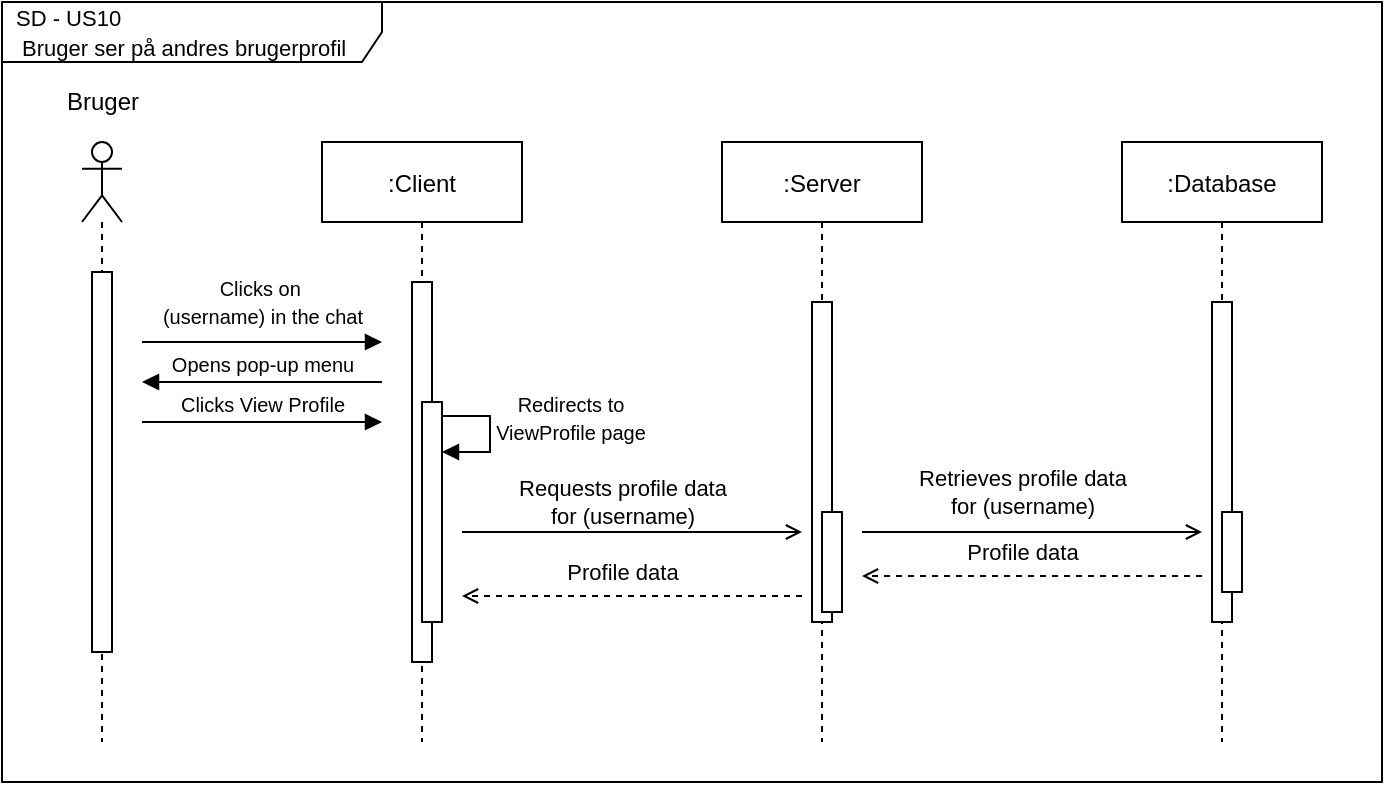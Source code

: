<mxfile version="14.1.8" type="device" pages="5"><diagram id="kgpKYQtTHZ0yAKxKKP6v" name="SYSARK SD"><mxGraphModel dx="1086" dy="816" grid="1" gridSize="10" guides="1" tooltips="1" connect="1" arrows="1" fold="1" page="1" pageScale="1" pageWidth="850" pageHeight="1100" math="0" shadow="0"><root><mxCell id="0"/><mxCell id="1" parent="0"/><mxCell id="-4MREKUJZbwOd86A9Ih7-16" value=":Database" style="shape=umlLifeline;perimeter=lifelinePerimeter;container=1;collapsible=0;recursiveResize=0;rounded=0;shadow=0;strokeWidth=1;" parent="1" vertex="1"><mxGeometry x="560" y="100" width="100" height="300" as="geometry"/></mxCell><mxCell id="-4MREKUJZbwOd86A9Ih7-17" value="" style="points=[];perimeter=orthogonalPerimeter;rounded=0;shadow=0;strokeWidth=1;" parent="-4MREKUJZbwOd86A9Ih7-16" vertex="1"><mxGeometry x="45" y="80" width="10" height="160" as="geometry"/></mxCell><mxCell id="3nuBFxr9cyL0pnOWT2aG-1" value=":Client" style="shape=umlLifeline;perimeter=lifelinePerimeter;container=1;collapsible=0;recursiveResize=0;rounded=0;shadow=0;strokeWidth=1;" parent="1" vertex="1"><mxGeometry x="160" y="100" width="100" height="300" as="geometry"/></mxCell><mxCell id="3nuBFxr9cyL0pnOWT2aG-2" value="" style="points=[];perimeter=orthogonalPerimeter;rounded=0;shadow=0;strokeWidth=1;" parent="3nuBFxr9cyL0pnOWT2aG-1" vertex="1"><mxGeometry x="45" y="70" width="10" height="190" as="geometry"/></mxCell><mxCell id="3nuBFxr9cyL0pnOWT2aG-5" value=":Server" style="shape=umlLifeline;perimeter=lifelinePerimeter;container=1;collapsible=0;recursiveResize=0;rounded=0;shadow=0;strokeWidth=1;" parent="1" vertex="1"><mxGeometry x="360" y="100" width="100" height="300" as="geometry"/></mxCell><mxCell id="3nuBFxr9cyL0pnOWT2aG-6" value="" style="points=[];perimeter=orthogonalPerimeter;rounded=0;shadow=0;strokeWidth=1;" parent="3nuBFxr9cyL0pnOWT2aG-5" vertex="1"><mxGeometry x="45" y="80" width="10" height="160" as="geometry"/></mxCell><mxCell id="-4MREKUJZbwOd86A9Ih7-3" value="" style="points=[];perimeter=orthogonalPerimeter;rounded=0;shadow=0;strokeWidth=1;" parent="1" vertex="1"><mxGeometry x="210" y="230" width="10" height="110" as="geometry"/></mxCell><mxCell id="-4MREKUJZbwOd86A9Ih7-4" value="" style="html=1;verticalAlign=bottom;labelBackgroundColor=none;endArrow=open;endFill=0;" parent="1" edge="1"><mxGeometry width="160" relative="1" as="geometry"><mxPoint x="230" y="295" as="sourcePoint"/><mxPoint x="400" y="295" as="targetPoint"/></mxGeometry></mxCell><mxCell id="-4MREKUJZbwOd86A9Ih7-5" value="Requests profile data&lt;br&gt;for (username)" style="edgeLabel;html=1;align=center;verticalAlign=middle;resizable=0;points=[];" parent="-4MREKUJZbwOd86A9Ih7-4" vertex="1" connectable="0"><mxGeometry x="-0.256" y="1" relative="1" as="geometry"><mxPoint x="16.8" y="-14" as="offset"/></mxGeometry></mxCell><mxCell id="-4MREKUJZbwOd86A9Ih7-6" value="" style="points=[];perimeter=orthogonalPerimeter;rounded=0;shadow=0;strokeWidth=1;" parent="1" vertex="1"><mxGeometry x="410" y="285" width="10" height="50" as="geometry"/></mxCell><mxCell id="-4MREKUJZbwOd86A9Ih7-7" value="" style="html=1;verticalAlign=bottom;labelBackgroundColor=none;endArrow=open;endFill=0;" parent="1" edge="1"><mxGeometry width="160" relative="1" as="geometry"><mxPoint x="430" y="295" as="sourcePoint"/><mxPoint x="600" y="295" as="targetPoint"/></mxGeometry></mxCell><mxCell id="-4MREKUJZbwOd86A9Ih7-8" value="Retrieves profile data&lt;br&gt;for (username)" style="edgeLabel;html=1;align=center;verticalAlign=middle;resizable=0;points=[];" parent="-4MREKUJZbwOd86A9Ih7-7" vertex="1" connectable="0"><mxGeometry x="-0.256" y="1" relative="1" as="geometry"><mxPoint x="16.8" y="-19" as="offset"/></mxGeometry></mxCell><mxCell id="-4MREKUJZbwOd86A9Ih7-9" value="" style="html=1;verticalAlign=bottom;labelBackgroundColor=none;endArrow=open;endFill=0;dashed=1;" parent="1" edge="1"><mxGeometry width="160" relative="1" as="geometry"><mxPoint x="600" y="317" as="sourcePoint"/><mxPoint x="430" y="317" as="targetPoint"/></mxGeometry></mxCell><mxCell id="-4MREKUJZbwOd86A9Ih7-10" value="Profile data" style="edgeLabel;html=1;align=center;verticalAlign=middle;resizable=0;points=[];" parent="-4MREKUJZbwOd86A9Ih7-9" vertex="1" connectable="0"><mxGeometry x="0.222" y="1" relative="1" as="geometry"><mxPoint x="14" y="-13" as="offset"/></mxGeometry></mxCell><mxCell id="-4MREKUJZbwOd86A9Ih7-11" value="" style="html=1;verticalAlign=bottom;labelBackgroundColor=none;endArrow=open;endFill=0;dashed=1;" parent="1" edge="1"><mxGeometry width="160" relative="1" as="geometry"><mxPoint x="400" y="327" as="sourcePoint"/><mxPoint x="230" y="327" as="targetPoint"/></mxGeometry></mxCell><mxCell id="-4MREKUJZbwOd86A9Ih7-12" value="Profile data" style="edgeLabel;html=1;align=center;verticalAlign=middle;resizable=0;points=[];" parent="-4MREKUJZbwOd86A9Ih7-11" vertex="1" connectable="0"><mxGeometry x="0.222" y="1" relative="1" as="geometry"><mxPoint x="14" y="-13" as="offset"/></mxGeometry></mxCell><mxCell id="-4MREKUJZbwOd86A9Ih7-14" value="" style="points=[];perimeter=orthogonalPerimeter;rounded=0;shadow=0;strokeWidth=1;" parent="1" vertex="1"><mxGeometry x="610" y="285" width="10" height="40" as="geometry"/></mxCell><mxCell id="-4MREKUJZbwOd86A9Ih7-15" value="" style="shape=umlLifeline;participant=umlActor;perimeter=lifelinePerimeter;whiteSpace=wrap;html=1;container=1;collapsible=0;recursiveResize=0;verticalAlign=top;spacingTop=36;outlineConnect=0;" parent="1" vertex="1"><mxGeometry x="40" y="100" width="20" height="300" as="geometry"/></mxCell><mxCell id="-4MREKUJZbwOd86A9Ih7-18" value="" style="points=[];perimeter=orthogonalPerimeter;rounded=0;shadow=0;strokeWidth=1;" parent="-4MREKUJZbwOd86A9Ih7-15" vertex="1"><mxGeometry x="5" y="65" width="10" height="190" as="geometry"/></mxCell><mxCell id="-4MREKUJZbwOd86A9Ih7-19" value="" style="endArrow=block;html=1;endFill=1;" parent="1" edge="1"><mxGeometry relative="1" as="geometry"><mxPoint x="70" y="240" as="sourcePoint"/><mxPoint x="190" y="240" as="targetPoint"/></mxGeometry></mxCell><mxCell id="-4MREKUJZbwOd86A9Ih7-20" value="&lt;font style=&quot;font-size: 10px&quot;&gt;Clicks View Profile&lt;/font&gt;" style="edgeLabel;resizable=0;html=1;align=center;verticalAlign=middle;" parent="-4MREKUJZbwOd86A9Ih7-19" connectable="0" vertex="1"><mxGeometry relative="1" as="geometry"><mxPoint y="-9" as="offset"/></mxGeometry></mxCell><mxCell id="-4MREKUJZbwOd86A9Ih7-21" value="" style="endArrow=block;html=1;endFill=1;" parent="1" edge="1"><mxGeometry relative="1" as="geometry"><mxPoint x="190" y="220" as="sourcePoint"/><mxPoint x="70" y="220" as="targetPoint"/></mxGeometry></mxCell><mxCell id="-4MREKUJZbwOd86A9Ih7-22" value="&lt;font style=&quot;font-size: 10px&quot;&gt;Opens pop-up menu&lt;/font&gt;" style="edgeLabel;resizable=0;html=1;align=center;verticalAlign=middle;" parent="-4MREKUJZbwOd86A9Ih7-21" connectable="0" vertex="1"><mxGeometry relative="1" as="geometry"><mxPoint y="-9" as="offset"/></mxGeometry></mxCell><mxCell id="-4MREKUJZbwOd86A9Ih7-23" value="" style="endArrow=block;html=1;endFill=1;" parent="1" edge="1"><mxGeometry relative="1" as="geometry"><mxPoint x="70" y="200" as="sourcePoint"/><mxPoint x="190" y="200" as="targetPoint"/></mxGeometry></mxCell><mxCell id="-4MREKUJZbwOd86A9Ih7-24" value="&lt;font style=&quot;font-size: 10px&quot;&gt;Clicks on&amp;nbsp;&lt;br&gt;(username) in the chat&lt;/font&gt;" style="edgeLabel;resizable=0;html=1;align=center;verticalAlign=middle;" parent="-4MREKUJZbwOd86A9Ih7-23" connectable="0" vertex="1"><mxGeometry relative="1" as="geometry"><mxPoint y="-20" as="offset"/></mxGeometry></mxCell><mxCell id="-4MREKUJZbwOd86A9Ih7-25" value="" style="endArrow=block;html=1;endFill=1;rounded=0;" parent="1" edge="1"><mxGeometry relative="1" as="geometry"><mxPoint x="220" y="237" as="sourcePoint"/><mxPoint x="220" y="255" as="targetPoint"/><Array as="points"><mxPoint x="244" y="237"/><mxPoint x="244" y="255"/></Array></mxGeometry></mxCell><mxCell id="-4MREKUJZbwOd86A9Ih7-26" value="&lt;font style=&quot;font-size: 10px&quot;&gt;Redirects to &lt;br&gt;ViewProfile page&lt;/font&gt;" style="edgeLabel;resizable=0;html=1;align=center;verticalAlign=middle;" parent="-4MREKUJZbwOd86A9Ih7-25" connectable="0" vertex="1"><mxGeometry relative="1" as="geometry"><mxPoint x="40" y="-7.93" as="offset"/></mxGeometry></mxCell><mxCell id="-4MREKUJZbwOd86A9Ih7-27" value="&lt;font style=&quot;font-size: 11px&quot;&gt;SD - US10&lt;br&gt;&lt;span style=&quot;left: 99.762px ; top: 541.082px ; font-family: sans-serif ; transform: scalex(1.089)&quot;&gt;&amp;nbsp;Bruger ser på andres brugerprofil&lt;/span&gt;&lt;/font&gt;" style="shape=umlFrame;whiteSpace=wrap;html=1;width=190;height=30;boundedLbl=1;verticalAlign=middle;align=left;spacingLeft=5;" parent="1" vertex="1"><mxGeometry y="30" width="690" height="390" as="geometry"/></mxCell><mxCell id="X7jcPMigIsCYdYGjMuU6-1" value="Bruger" style="text;html=1;align=center;verticalAlign=middle;resizable=0;points=[];autosize=1;" parent="1" vertex="1"><mxGeometry x="25" y="70" width="50" height="20" as="geometry"/></mxCell></root></mxGraphModel></diagram><diagram id="dwICoevYDX-dSV0IDOx_" name="SD - Server"><mxGraphModel dx="1086" dy="816" grid="1" gridSize="10" guides="1" tooltips="1" connect="1" arrows="1" fold="1" page="1" pageScale="1" pageWidth="1100" pageHeight="850" math="0" shadow="0"><root><mxCell id="p3nzAgSkB_G8wSDth4Tr-0"/><mxCell id="p3nzAgSkB_G8wSDth4Tr-1" parent="p3nzAgSkB_G8wSDth4Tr-0"/><mxCell id="1iP27KRbwyOSpCIo-CJY-27" value="&lt;font style=&quot;font-size: 11px&quot;&gt;&lt;b&gt;SD&lt;/b&gt; Server - US10&lt;br&gt;&lt;span style=&quot;left: 99.762px ; top: 541.082px ; font-family: sans-serif ; transform: scalex(1.089)&quot;&gt;Bruger ser på andres brugerprofil&lt;/span&gt;&lt;/font&gt;" style="shape=umlFrame;whiteSpace=wrap;html=1;width=190;height=30;boundedLbl=1;verticalAlign=middle;align=left;spacingLeft=5;" parent="p3nzAgSkB_G8wSDth4Tr-1" vertex="1"><mxGeometry x="40" y="40" width="620" height="260" as="geometry"/></mxCell><mxCell id="1iP27KRbwyOSpCIo-CJY-29" value="Client&lt;br&gt;" style="shape=umlLifeline;participant=umlActor;perimeter=lifelinePerimeter;whiteSpace=wrap;html=1;container=1;collapsible=0;recursiveResize=0;verticalAlign=top;spacingTop=36;outlineConnect=0;fillColor=#99CCFF;labelBackgroundColor=#ffffff;" parent="p3nzAgSkB_G8wSDth4Tr-1" vertex="1"><mxGeometry x="60" y="80" width="20" height="200" as="geometry"/></mxCell><mxCell id="1iP27KRbwyOSpCIo-CJY-30" value="«Controller»&lt;br&gt;:ProfileController" style="shape=umlLifeline;perimeter=lifelinePerimeter;whiteSpace=wrap;html=1;container=1;collapsible=0;recursiveResize=0;outlineConnect=0;labelBackgroundColor=#ffffff;" parent="p3nzAgSkB_G8wSDth4Tr-1" vertex="1"><mxGeometry x="140" y="80" width="100" height="200" as="geometry"/></mxCell><mxCell id="1iP27KRbwyOSpCIo-CJY-32" value="«Boundary»&lt;br&gt;:ProfileService" style="shape=umlLifeline;perimeter=lifelinePerimeter;whiteSpace=wrap;html=1;container=1;collapsible=0;recursiveResize=0;outlineConnect=0;labelBackgroundColor=#ffffff;" parent="p3nzAgSkB_G8wSDth4Tr-1" vertex="1"><mxGeometry x="260" y="80" width="100" height="200" as="geometry"/></mxCell><mxCell id="1iP27KRbwyOSpCIo-CJY-36" value="" style="shape=cylinder3;whiteSpace=wrap;html=1;boundedLbl=1;backgroundOutline=1;size=7.724;labelBackgroundColor=#ffffff;strokeColor=#000000;fillColor=#99CCFF;fontColor=#000000;" parent="p3nzAgSkB_G8wSDth4Tr-1" vertex="1"><mxGeometry x="420" y="80" width="20" height="40" as="geometry"/></mxCell><mxCell id="1iP27KRbwyOSpCIo-CJY-37" value="" style="endArrow=none;dashed=1;html=1;fontColor=#000000;" parent="p3nzAgSkB_G8wSDth4Tr-1" edge="1"><mxGeometry width="50" height="50" relative="1" as="geometry"><mxPoint x="430" y="280" as="sourcePoint"/><mxPoint x="430" y="120" as="targetPoint"/></mxGeometry></mxCell><mxCell id="1iP27KRbwyOSpCIo-CJY-38" value="Database" style="text;html=1;align=center;verticalAlign=middle;resizable=0;points=[];autosize=1;fontColor=#000000;labelBackgroundColor=#ffffff;" parent="p3nzAgSkB_G8wSDth4Tr-1" vertex="1"><mxGeometry x="395" y="120" width="70" height="20" as="geometry"/></mxCell><mxCell id="1iP27KRbwyOSpCIo-CJY-45" value="" style="html=1;points=[];perimeter=orthogonalPerimeter;labelBackgroundColor=#ffffff;" parent="p3nzAgSkB_G8wSDth4Tr-1" vertex="1"><mxGeometry x="425" y="210" width="10" height="30" as="geometry"/></mxCell><mxCell id="1iP27KRbwyOSpCIo-CJY-48" value="" style="html=1;points=[];perimeter=orthogonalPerimeter;labelBackgroundColor=#ffffff;" parent="p3nzAgSkB_G8wSDth4Tr-1" vertex="1"><mxGeometry x="65" y="170" width="10" height="100" as="geometry"/></mxCell><mxCell id="1iP27KRbwyOSpCIo-CJY-49" value="" style="html=1;points=[];perimeter=orthogonalPerimeter;labelBackgroundColor=#ffffff;" parent="p3nzAgSkB_G8wSDth4Tr-1" vertex="1"><mxGeometry x="185" y="170" width="10" height="90" as="geometry"/></mxCell><mxCell id="1iP27KRbwyOSpCIo-CJY-50" value="" style="html=1;points=[];perimeter=orthogonalPerimeter;labelBackgroundColor=#ffffff;" parent="p3nzAgSkB_G8wSDth4Tr-1" vertex="1"><mxGeometry x="305" y="190" width="10" height="60" as="geometry"/></mxCell><mxCell id="1iP27KRbwyOSpCIo-CJY-42" value="&lt;span&gt;_profileService.Get([username]);&lt;/span&gt;" style="html=1;verticalAlign=bottom;endArrow=open;fontColor=#000000;endFill=0;align=left;entryX=-0.003;entryY=0;entryDx=0;entryDy=0;entryPerimeter=0;" parent="p3nzAgSkB_G8wSDth4Tr-1" target="1iP27KRbwyOSpCIo-CJY-50" edge="1"><mxGeometry x="-1" width="80" relative="1" as="geometry"><mxPoint x="195" y="190" as="sourcePoint"/><mxPoint x="285" y="190" as="targetPoint"/><mxPoint as="offset"/></mxGeometry></mxCell><mxCell id="1iP27KRbwyOSpCIo-CJY-43" value="&lt;span&gt;_profile.Find&amp;lt;UserProfile&amp;gt;(userProfile =&amp;gt;&lt;/span&gt;" style="html=1;verticalAlign=bottom;endArrow=open;fontColor=#000000;endFill=0;align=left;entryX=-0.003;entryY=0.001;entryDx=0;entryDy=0;entryPerimeter=0;" parent="p3nzAgSkB_G8wSDth4Tr-1" target="1iP27KRbwyOSpCIo-CJY-45" edge="1"><mxGeometry x="-1" width="80" relative="1" as="geometry"><mxPoint x="315" y="209.86" as="sourcePoint"/><mxPoint x="405" y="209.86" as="targetPoint"/><mxPoint as="offset"/></mxGeometry></mxCell><mxCell id="1iP27KRbwyOSpCIo-CJY-44" value="&lt;span&gt;[userProfile]&lt;/span&gt;" style="html=1;verticalAlign=bottom;endArrow=open;fontColor=#000000;endFill=0;align=center;entryX=1.004;entryY=0.832;entryDx=0;entryDy=0;entryPerimeter=0;dashed=1;" parent="p3nzAgSkB_G8wSDth4Tr-1" target="1iP27KRbwyOSpCIo-CJY-50" edge="1"><mxGeometry x="-0.125" width="80" relative="1" as="geometry"><mxPoint x="425" y="240" as="sourcePoint"/><mxPoint x="335" y="240" as="targetPoint"/><mxPoint as="offset"/></mxGeometry></mxCell><mxCell id="1iP27KRbwyOSpCIo-CJY-46" value="&lt;span&gt;[userProfile]&lt;/span&gt;" style="html=1;verticalAlign=bottom;endArrow=open;fontColor=#000000;endFill=0;align=center;entryX=1.027;entryY=0.893;entryDx=0;entryDy=0;entryPerimeter=0;dashed=1;" parent="p3nzAgSkB_G8wSDth4Tr-1" target="1iP27KRbwyOSpCIo-CJY-49" edge="1"><mxGeometry x="-0.125" width="80" relative="1" as="geometry"><mxPoint x="305" y="250.0" as="sourcePoint"/><mxPoint x="205" y="250.34" as="targetPoint"/><mxPoint as="offset"/></mxGeometry></mxCell><mxCell id="1iP27KRbwyOSpCIo-CJY-47" value="&lt;span&gt;Ok([userProfile])&lt;/span&gt;" style="html=1;verticalAlign=bottom;endArrow=open;fontColor=#000000;endFill=0;align=center;entryX=1.036;entryY=0.902;entryDx=0;entryDy=0;entryPerimeter=0;dashed=1;" parent="p3nzAgSkB_G8wSDth4Tr-1" target="1iP27KRbwyOSpCIo-CJY-48" edge="1"><mxGeometry x="-0.125" width="80" relative="1" as="geometry"><mxPoint x="185" y="260.0" as="sourcePoint"/><mxPoint x="85" y="260.34" as="targetPoint"/><mxPoint as="offset"/></mxGeometry></mxCell><mxCell id="1iP27KRbwyOSpCIo-CJY-40" value="&lt;span style=&quot;text-align: left&quot;&gt;Get(/profile/[usernamer]);&lt;/span&gt;" style="html=1;verticalAlign=bottom;endArrow=open;fontColor=#000000;endFill=0;entryX=-0.003;entryY=0.002;entryDx=0;entryDy=0;entryPerimeter=0;" parent="p3nzAgSkB_G8wSDth4Tr-1" target="1iP27KRbwyOSpCIo-CJY-49" edge="1"><mxGeometry width="80" relative="1" as="geometry"><mxPoint x="75" y="170" as="sourcePoint"/><mxPoint x="165" y="170" as="targetPoint"/></mxGeometry></mxCell><mxCell id="1iP27KRbwyOSpCIo-CJY-52" value="&lt;span style=&quot;font-size: 11px;&quot;&gt;&amp;nbsp;userProfile.username == [username])&lt;br&gt;.FirstOrDefault();&lt;/span&gt;" style="text;html=1;align=left;verticalAlign=middle;resizable=0;points=[];autosize=1;fontColor=#000000;labelBackgroundColor=none;" parent="p3nzAgSkB_G8wSDth4Tr-1" vertex="1"><mxGeometry x="450" y="204" width="200" height="30" as="geometry"/></mxCell></root></mxGraphModel></diagram><diagram id="nLiEvU-mpcy45xcdWbL1" name="CD-Server"><mxGraphModel dx="1086" dy="816" grid="1" gridSize="10" guides="1" tooltips="1" connect="1" arrows="1" fold="1" page="1" pageScale="1" pageWidth="827" pageHeight="1169" math="0" shadow="0"><root><mxCell id="OpJKhyS6EPRBMvLj7UTG-0"/><mxCell id="OpJKhyS6EPRBMvLj7UTG-1" parent="OpJKhyS6EPRBMvLj7UTG-0"/><mxCell id="OpJKhyS6EPRBMvLj7UTG-2" value="&lt;font style=&quot;font-size: 11px&quot;&gt;&lt;b&gt;CD&lt;/b&gt; Server - US10&lt;br&gt;&lt;span style=&quot;left: 99.762px ; top: 541.082px ; font-family: sans-serif ; transform: scalex(1.089)&quot;&gt;Bruger ser på andres brugerprofil&lt;/span&gt;&lt;/font&gt;" style="shape=umlFrame;whiteSpace=wrap;html=1;width=190;height=30;boundedLbl=1;verticalAlign=middle;align=left;spacingLeft=5;" parent="OpJKhyS6EPRBMvLj7UTG-1" vertex="1"><mxGeometry x="100" width="530" height="260" as="geometry"/></mxCell><mxCell id="OpJKhyS6EPRBMvLj7UTG-28" style="edgeStyle=orthogonalEdgeStyle;rounded=0;orthogonalLoop=1;jettySize=auto;html=1;endArrow=open;endFill=0;endSize=12;" parent="OpJKhyS6EPRBMvLj7UTG-1" source="OpJKhyS6EPRBMvLj7UTG-20" target="OpJKhyS6EPRBMvLj7UTG-24" edge="1"><mxGeometry relative="1" as="geometry"/></mxCell><mxCell id="OpJKhyS6EPRBMvLj7UTG-20" value="«Controller»&#10;ProfileController" style="swimlane;fontStyle=1;align=center;verticalAlign=top;childLayout=stackLayout;horizontal=1;startSize=40;horizontalStack=0;resizeParent=1;resizeParentMax=0;resizeLast=0;collapsible=1;marginBottom=0;" parent="OpJKhyS6EPRBMvLj7UTG-1" vertex="1"><mxGeometry x="120" y="40" width="220" height="104" as="geometry"/></mxCell><mxCell id="OpJKhyS6EPRBMvLj7UTG-21" value="- _profileService : ProfileService" style="text;strokeColor=none;fillColor=none;align=left;verticalAlign=top;spacingLeft=4;spacingRight=4;overflow=hidden;rotatable=0;points=[[0,0.5],[1,0.5]];portConstraint=eastwest;" parent="OpJKhyS6EPRBMvLj7UTG-20" vertex="1"><mxGeometry y="40" width="220" height="30" as="geometry"/></mxCell><mxCell id="OpJKhyS6EPRBMvLj7UTG-22" value="" style="line;strokeWidth=1;fillColor=none;align=left;verticalAlign=middle;spacingTop=-1;spacingLeft=3;spacingRight=3;rotatable=0;labelPosition=right;points=[];portConstraint=eastwest;" parent="OpJKhyS6EPRBMvLj7UTG-20" vertex="1"><mxGeometry y="70" width="220" height="8" as="geometry"/></mxCell><mxCell id="OpJKhyS6EPRBMvLj7UTG-23" value="+ GetProfile(User user) : ActionResult" style="text;strokeColor=none;fillColor=none;align=left;verticalAlign=top;spacingLeft=4;spacingRight=4;overflow=hidden;rotatable=0;points=[[0,0.5],[1,0.5]];portConstraint=eastwest;" parent="OpJKhyS6EPRBMvLj7UTG-20" vertex="1"><mxGeometry y="78" width="220" height="26" as="geometry"/></mxCell><mxCell id="OpJKhyS6EPRBMvLj7UTG-37" style="edgeStyle=orthogonalEdgeStyle;rounded=0;orthogonalLoop=1;jettySize=auto;html=1;endArrow=open;endFill=0;endSize=12;" parent="OpJKhyS6EPRBMvLj7UTG-1" source="OpJKhyS6EPRBMvLj7UTG-24" target="OpJKhyS6EPRBMvLj7UTG-33" edge="1"><mxGeometry relative="1" as="geometry"/></mxCell><mxCell id="OpJKhyS6EPRBMvLj7UTG-24" value="«Boundary»&#10;ProfileController" style="swimlane;fontStyle=1;align=center;verticalAlign=top;childLayout=stackLayout;horizontal=1;startSize=40;horizontalStack=0;resizeParent=1;resizeParentMax=0;resizeLast=0;collapsible=1;marginBottom=0;" parent="OpJKhyS6EPRBMvLj7UTG-1" vertex="1"><mxGeometry x="400" y="40" width="210" height="104" as="geometry"/></mxCell><mxCell id="OpJKhyS6EPRBMvLj7UTG-25" value="- _profile : IMongoCollection&lt;Profile&gt;" style="text;strokeColor=none;fillColor=none;align=left;verticalAlign=top;spacingLeft=4;spacingRight=4;overflow=hidden;rotatable=0;points=[[0,0.5],[1,0.5]];portConstraint=eastwest;" parent="OpJKhyS6EPRBMvLj7UTG-24" vertex="1"><mxGeometry y="40" width="210" height="30" as="geometry"/></mxCell><mxCell id="OpJKhyS6EPRBMvLj7UTG-26" value="" style="line;strokeWidth=1;fillColor=none;align=left;verticalAlign=middle;spacingTop=-1;spacingLeft=3;spacingRight=3;rotatable=0;labelPosition=right;points=[];portConstraint=eastwest;" parent="OpJKhyS6EPRBMvLj7UTG-24" vertex="1"><mxGeometry y="70" width="210" height="8" as="geometry"/></mxCell><mxCell id="OpJKhyS6EPRBMvLj7UTG-27" value="+ Get(string username) : Profile" style="text;strokeColor=none;fillColor=none;align=left;verticalAlign=top;spacingLeft=4;spacingRight=4;overflow=hidden;rotatable=0;points=[[0,0.5],[1,0.5]];portConstraint=eastwest;" parent="OpJKhyS6EPRBMvLj7UTG-24" vertex="1"><mxGeometry y="78" width="210" height="26" as="geometry"/></mxCell><mxCell id="OpJKhyS6EPRBMvLj7UTG-33" value="«Domain»&#10;Profile" style="swimlane;fontStyle=1;align=center;verticalAlign=top;childLayout=stackLayout;horizontal=1;startSize=40;horizontalStack=0;resizeParent=1;resizeParentMax=0;resizeLast=0;collapsible=1;marginBottom=0;" parent="OpJKhyS6EPRBMvLj7UTG-1" vertex="1"><mxGeometry x="410" y="200" width="190" height="48" as="geometry"/></mxCell><mxCell id="OpJKhyS6EPRBMvLj7UTG-35" value="" style="line;strokeWidth=1;fillColor=none;align=left;verticalAlign=middle;spacingTop=-1;spacingLeft=3;spacingRight=3;rotatable=0;labelPosition=right;points=[];portConstraint=eastwest;" parent="OpJKhyS6EPRBMvLj7UTG-33" vertex="1"><mxGeometry y="40" width="190" height="8" as="geometry"/></mxCell></root></mxGraphModel></diagram><diagram id="oRT8TdTOY5az-xgzqiDE" name="SD-FE-US10"><mxGraphModel dx="905" dy="680" grid="1" gridSize="10" guides="1" tooltips="1" connect="1" arrows="1" fold="1" page="1" pageScale="1" pageWidth="1100" pageHeight="850" math="0" shadow="0"><root><mxCell id="ItzU4c8p7OVXPpzZWS---0"/><mxCell id="ItzU4c8p7OVXPpzZWS---1" parent="ItzU4c8p7OVXPpzZWS---0"/><mxCell id="ItzU4c8p7OVXPpzZWS---2" value="«Controller»&lt;br&gt;:ViewProfile&lt;br&gt;Component" style="shape=umlLifeline;perimeter=lifelinePerimeter;whiteSpace=wrap;html=1;container=1;collapsible=0;recursiveResize=0;outlineConnect=0;labelBackgroundColor=#ffffff;size=50;" vertex="1" parent="ItzU4c8p7OVXPpzZWS---1"><mxGeometry x="140" y="70" width="100" height="240" as="geometry"/></mxCell><mxCell id="ItzU4c8p7OVXPpzZWS---8" value="" style="html=1;points=[];perimeter=orthogonalPerimeter;" vertex="1" parent="ItzU4c8p7OVXPpzZWS---2"><mxGeometry x="45" y="70" width="10" height="150" as="geometry"/></mxCell><mxCell id="ItzU4c8p7OVXPpzZWS---3" value="«Boundary»&lt;br&gt;:ProfileService" style="shape=umlLifeline;perimeter=lifelinePerimeter;whiteSpace=wrap;html=1;container=1;collapsible=0;recursiveResize=0;outlineConnect=0;labelBackgroundColor=#ffffff;" vertex="1" parent="ItzU4c8p7OVXPpzZWS---1"><mxGeometry x="330" y="70" width="100" height="240" as="geometry"/></mxCell><mxCell id="-wYJHmq76L8tcRMMC0u--2" value="" style="html=1;points=[];perimeter=orthogonalPerimeter;" vertex="1" parent="ItzU4c8p7OVXPpzZWS---3"><mxGeometry x="45" y="65" width="10" height="155" as="geometry"/></mxCell><mxCell id="ItzU4c8p7OVXPpzZWS---4" value="Backend" style="shape=cylinder3;whiteSpace=wrap;html=1;boundedLbl=1;backgroundOutline=1;size=0;labelBackgroundColor=#ffffff;strokeColor=#000000;fillColor=#99CCFF;fontColor=#000000;" vertex="1" parent="ItzU4c8p7OVXPpzZWS---1"><mxGeometry x="607" y="80" width="20" height="40" as="geometry"/></mxCell><mxCell id="ItzU4c8p7OVXPpzZWS---5" value="" style="endArrow=none;dashed=1;html=1;" edge="1" parent="ItzU4c8p7OVXPpzZWS---1" source="ItzU4c8p7OVXPpzZWS---6"><mxGeometry width="50" height="50" relative="1" as="geometry"><mxPoint x="616.84" y="1650" as="sourcePoint"/><mxPoint x="616.5" y="120" as="targetPoint"/></mxGeometry></mxCell><mxCell id="ItzU4c8p7OVXPpzZWS---6" value="" style="html=1;points=[];perimeter=orthogonalPerimeter;" vertex="1" parent="ItzU4c8p7OVXPpzZWS---1"><mxGeometry x="612" y="135" width="10" height="135" as="geometry"/></mxCell><mxCell id="ItzU4c8p7OVXPpzZWS---7" value="" style="endArrow=none;dashed=1;html=1;" edge="1" parent="ItzU4c8p7OVXPpzZWS---1"><mxGeometry width="50" height="50" relative="1" as="geometry"><mxPoint x="616.66" y="285" as="sourcePoint"/><mxPoint x="616.66" y="270" as="targetPoint"/></mxGeometry></mxCell><mxCell id="ItzU4c8p7OVXPpzZWS---9" value="" style="endArrow=open;startArrow=none;endFill=0;startFill=0;endSize=8;html=1;verticalAlign=bottom;labelBackgroundColor=none;strokeWidth=1;" edge="1" parent="ItzU4c8p7OVXPpzZWS---1"><mxGeometry width="160" relative="1" as="geometry"><mxPoint x="90" y="160" as="sourcePoint"/><mxPoint x="180" y="160" as="targetPoint"/></mxGeometry></mxCell><mxCell id="ItzU4c8p7OVXPpzZWS---10" value="navigated to viewprofile/username" style="edgeLabel;html=1;align=center;verticalAlign=middle;resizable=0;points=[];" vertex="1" connectable="0" parent="ItzU4c8p7OVXPpzZWS---9"><mxGeometry x="-0.578" y="-1" relative="1" as="geometry"><mxPoint x="-19" y="-11" as="offset"/></mxGeometry></mxCell><mxCell id="MSu6RvaVP8hijPSDm8J4-0" value="" style="endArrow=block;html=1;endFill=1;rounded=0;" edge="1" parent="ItzU4c8p7OVXPpzZWS---1"><mxGeometry relative="1" as="geometry"><mxPoint x="200" y="166" as="sourcePoint"/><mxPoint x="200" y="270" as="targetPoint"/><Array as="points"><mxPoint x="224" y="166"/><mxPoint x="224" y="270"/></Array></mxGeometry></mxCell><mxCell id="MSu6RvaVP8hijPSDm8J4-1" value="&lt;span style=&quot;font-size: 10px&quot;&gt;ngOnInit()&lt;/span&gt;" style="edgeLabel;resizable=0;html=1;align=center;verticalAlign=middle;" connectable="0" vertex="1" parent="MSu6RvaVP8hijPSDm8J4-0"><mxGeometry relative="1" as="geometry"><mxPoint x="26" y="-47.86" as="offset"/></mxGeometry></mxCell><mxCell id="-wYJHmq76L8tcRMMC0u--0" value="" style="endArrow=block;startArrow=none;endFill=1;startFill=0;endSize=8;html=1;verticalAlign=bottom;labelBackgroundColor=none;strokeWidth=1;" edge="1" parent="ItzU4c8p7OVXPpzZWS---1"><mxGeometry width="160" relative="1" as="geometry"><mxPoint x="230" y="200" as="sourcePoint"/><mxPoint x="370" y="200" as="targetPoint"/></mxGeometry></mxCell><mxCell id="-wYJHmq76L8tcRMMC0u--1" value="getProfile(username)" style="edgeLabel;html=1;align=center;verticalAlign=middle;resizable=0;points=[];" vertex="1" connectable="0" parent="-wYJHmq76L8tcRMMC0u--0"><mxGeometry x="-0.578" y="-1" relative="1" as="geometry"><mxPoint x="40.34" y="-11" as="offset"/></mxGeometry></mxCell><mxCell id="-wYJHmq76L8tcRMMC0u--3" value="" style="endArrow=block;startArrow=none;endFill=1;startFill=0;endSize=8;html=1;verticalAlign=bottom;labelBackgroundColor=none;strokeWidth=1;" edge="1" parent="ItzU4c8p7OVXPpzZWS---1"><mxGeometry width="160" relative="1" as="geometry"><mxPoint x="390" y="210" as="sourcePoint"/><mxPoint x="610" y="210" as="targetPoint"/></mxGeometry></mxCell><mxCell id="-wYJHmq76L8tcRMMC0u--4" value="&lt;span style=&quot;text-align: left&quot;&gt;Get(/profile/[username]);&lt;/span&gt;" style="edgeLabel;html=1;align=center;verticalAlign=middle;resizable=0;points=[];" vertex="1" connectable="0" parent="-wYJHmq76L8tcRMMC0u--3"><mxGeometry x="-0.578" y="-1" relative="1" as="geometry"><mxPoint x="40.34" y="-11" as="offset"/></mxGeometry></mxCell><mxCell id="vI0sLVc8R9zybCoH13Hw-0" value="&lt;span&gt;[userProfile]&lt;/span&gt;" style="html=1;verticalAlign=bottom;endArrow=open;fontColor=#000000;endFill=0;align=center;dashed=1;" edge="1" parent="ItzU4c8p7OVXPpzZWS---1"><mxGeometry x="-0.125" width="80" relative="1" as="geometry"><mxPoint x="610" y="240" as="sourcePoint"/><mxPoint x="390" y="240" as="targetPoint"/><mxPoint as="offset"/></mxGeometry></mxCell><mxCell id="vI0sLVc8R9zybCoH13Hw-1" value="&lt;span&gt;[userProfile]&lt;/span&gt;" style="html=1;verticalAlign=bottom;endArrow=open;fontColor=#000000;endFill=0;align=center;dashed=1;" edge="1" parent="ItzU4c8p7OVXPpzZWS---1"><mxGeometry x="-0.125" width="80" relative="1" as="geometry"><mxPoint x="370" y="250" as="sourcePoint"/><mxPoint x="230" y="250" as="targetPoint"/><mxPoint as="offset"/></mxGeometry></mxCell><mxCell id="bNwuJGz7dqLSrfHiWUJ_-0" value="&lt;font style=&quot;font-size: 11px&quot;&gt;&lt;b&gt;SD&lt;/b&gt; Frontend- US10&lt;br&gt;&lt;span style=&quot;left: 99.762px ; top: 541.082px ; font-family: sans-serif ; transform: scalex(1.089)&quot;&gt;Bruger ser på andres brugerprofil&lt;/span&gt;&lt;/font&gt;" style="shape=umlFrame;whiteSpace=wrap;html=1;width=190;height=30;boundedLbl=1;verticalAlign=middle;align=left;spacingLeft=5;" vertex="1" parent="ItzU4c8p7OVXPpzZWS---1"><mxGeometry x="2" y="30" width="658" height="290" as="geometry"/></mxCell></root></mxGraphModel></diagram><diagram id="DjizFJMCPwJC06-9bKAs" name="SD-FE-US10"><mxGraphModel dx="1086" dy="816" grid="1" gridSize="10" guides="1" tooltips="1" connect="1" arrows="1" fold="1" page="1" pageScale="1" pageWidth="1100" pageHeight="850" math="0" shadow="0"><root><mxCell id="ih3lRHU4kaS5uqeBjhyh-0"/><mxCell id="ih3lRHU4kaS5uqeBjhyh-1" parent="ih3lRHU4kaS5uqeBjhyh-0"/><mxCell id="VvdWAUnFVo_wNev49R0i-0" value="&lt;font style=&quot;font-size: 11px&quot;&gt;&lt;b&gt;CD&lt;/b&gt; Frontend - US10&lt;br&gt;&lt;span style=&quot;left: 99.762px ; top: 541.082px ; font-family: sans-serif ; transform: scalex(1.089)&quot;&gt;Bruger ser på andres brugerprofil&lt;/span&gt;&lt;/font&gt;" style="shape=umlFrame;whiteSpace=wrap;html=1;width=190;height=30;boundedLbl=1;verticalAlign=middle;align=left;spacingLeft=5;" vertex="1" parent="ih3lRHU4kaS5uqeBjhyh-1"><mxGeometry x="100" width="530" height="260" as="geometry"/></mxCell><mxCell id="VvdWAUnFVo_wNev49R0i-1" style="edgeStyle=orthogonalEdgeStyle;rounded=0;orthogonalLoop=1;jettySize=auto;html=1;endArrow=none;endFill=0;endSize=12;" edge="1" parent="ih3lRHU4kaS5uqeBjhyh-1" source="VvdWAUnFVo_wNev49R0i-2" target="VvdWAUnFVo_wNev49R0i-7"><mxGeometry relative="1" as="geometry"/></mxCell><mxCell id="VvdWAUnFVo_wNev49R0i-2" value="«Controller»&#10;ViewProfileComponent" style="swimlane;fontStyle=1;align=center;verticalAlign=top;childLayout=stackLayout;horizontal=1;startSize=40;horizontalStack=0;resizeParent=1;resizeParentMax=0;resizeLast=0;collapsible=1;marginBottom=0;" vertex="1" parent="ih3lRHU4kaS5uqeBjhyh-1"><mxGeometry x="120" y="40" width="220" height="104" as="geometry"/></mxCell><mxCell id="VvdWAUnFVo_wNev49R0i-3" value="- _profileService : ProfileService" style="text;strokeColor=none;fillColor=none;align=left;verticalAlign=top;spacingLeft=4;spacingRight=4;overflow=hidden;rotatable=0;points=[[0,0.5],[1,0.5]];portConstraint=eastwest;" vertex="1" parent="VvdWAUnFVo_wNev49R0i-2"><mxGeometry y="40" width="220" height="30" as="geometry"/></mxCell><mxCell id="VvdWAUnFVo_wNev49R0i-4" value="" style="line;strokeWidth=1;fillColor=none;align=left;verticalAlign=middle;spacingTop=-1;spacingLeft=3;spacingRight=3;rotatable=0;labelPosition=right;points=[];portConstraint=eastwest;" vertex="1" parent="VvdWAUnFVo_wNev49R0i-2"><mxGeometry y="70" width="220" height="8" as="geometry"/></mxCell><mxCell id="VvdWAUnFVo_wNev49R0i-5" value="+ ngOnInit()" style="text;strokeColor=none;fillColor=none;align=left;verticalAlign=top;spacingLeft=4;spacingRight=4;overflow=hidden;rotatable=0;points=[[0,0.5],[1,0.5]];portConstraint=eastwest;" vertex="1" parent="VvdWAUnFVo_wNev49R0i-2"><mxGeometry y="78" width="220" height="26" as="geometry"/></mxCell><mxCell id="VvdWAUnFVo_wNev49R0i-6" style="edgeStyle=orthogonalEdgeStyle;rounded=0;orthogonalLoop=1;jettySize=auto;html=1;endArrow=none;endFill=0;endSize=12;" edge="1" parent="ih3lRHU4kaS5uqeBjhyh-1" source="VvdWAUnFVo_wNev49R0i-7" target="VvdWAUnFVo_wNev49R0i-11"><mxGeometry relative="1" as="geometry"/></mxCell><mxCell id="VvdWAUnFVo_wNev49R0i-7" value="«Boundary»&#10;ProfileService" style="swimlane;fontStyle=1;align=center;verticalAlign=top;childLayout=stackLayout;horizontal=1;startSize=40;horizontalStack=0;resizeParent=1;resizeParentMax=0;resizeLast=0;collapsible=1;marginBottom=0;" vertex="1" parent="ih3lRHU4kaS5uqeBjhyh-1"><mxGeometry x="400" y="40" width="210" height="74" as="geometry"/></mxCell><mxCell id="VvdWAUnFVo_wNev49R0i-9" value="" style="line;strokeWidth=1;fillColor=none;align=left;verticalAlign=middle;spacingTop=-1;spacingLeft=3;spacingRight=3;rotatable=0;labelPosition=right;points=[];portConstraint=eastwest;" vertex="1" parent="VvdWAUnFVo_wNev49R0i-7"><mxGeometry y="40" width="210" height="8" as="geometry"/></mxCell><mxCell id="VvdWAUnFVo_wNev49R0i-10" value="getProfile(string): Profile" style="text;strokeColor=none;fillColor=none;align=left;verticalAlign=top;spacingLeft=4;spacingRight=4;overflow=hidden;rotatable=0;points=[[0,0.5],[1,0.5]];portConstraint=eastwest;" vertex="1" parent="VvdWAUnFVo_wNev49R0i-7"><mxGeometry y="48" width="210" height="26" as="geometry"/></mxCell><mxCell id="VvdWAUnFVo_wNev49R0i-11" value="«Domain»&#10;Profile" style="swimlane;fontStyle=1;align=center;verticalAlign=top;childLayout=stackLayout;horizontal=1;startSize=40;horizontalStack=0;resizeParent=1;resizeParentMax=0;resizeLast=0;collapsible=1;marginBottom=0;" vertex="1" parent="ih3lRHU4kaS5uqeBjhyh-1"><mxGeometry x="410" y="200" width="190" height="48" as="geometry"/></mxCell><mxCell id="VvdWAUnFVo_wNev49R0i-12" value="" style="line;strokeWidth=1;fillColor=none;align=left;verticalAlign=middle;spacingTop=-1;spacingLeft=3;spacingRight=3;rotatable=0;labelPosition=right;points=[];portConstraint=eastwest;" vertex="1" parent="VvdWAUnFVo_wNev49R0i-11"><mxGeometry y="40" width="190" height="8" as="geometry"/></mxCell></root></mxGraphModel></diagram></mxfile>
